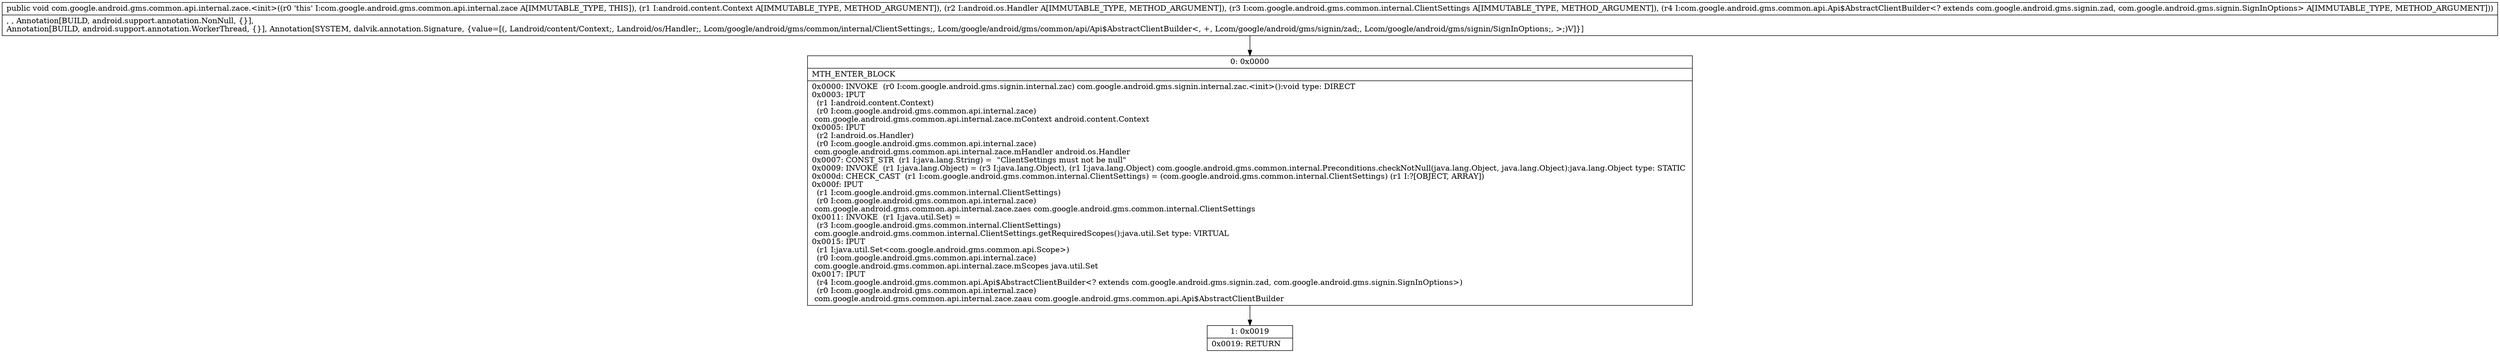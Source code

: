 digraph "CFG forcom.google.android.gms.common.api.internal.zace.\<init\>(Landroid\/content\/Context;Landroid\/os\/Handler;Lcom\/google\/android\/gms\/common\/internal\/ClientSettings;Lcom\/google\/android\/gms\/common\/api\/Api$AbstractClientBuilder;)V" {
Node_0 [shape=record,label="{0\:\ 0x0000|MTH_ENTER_BLOCK\l|0x0000: INVOKE  (r0 I:com.google.android.gms.signin.internal.zac) com.google.android.gms.signin.internal.zac.\<init\>():void type: DIRECT \l0x0003: IPUT  \l  (r1 I:android.content.Context)\l  (r0 I:com.google.android.gms.common.api.internal.zace)\l com.google.android.gms.common.api.internal.zace.mContext android.content.Context \l0x0005: IPUT  \l  (r2 I:android.os.Handler)\l  (r0 I:com.google.android.gms.common.api.internal.zace)\l com.google.android.gms.common.api.internal.zace.mHandler android.os.Handler \l0x0007: CONST_STR  (r1 I:java.lang.String) =  \"ClientSettings must not be null\" \l0x0009: INVOKE  (r1 I:java.lang.Object) = (r3 I:java.lang.Object), (r1 I:java.lang.Object) com.google.android.gms.common.internal.Preconditions.checkNotNull(java.lang.Object, java.lang.Object):java.lang.Object type: STATIC \l0x000d: CHECK_CAST  (r1 I:com.google.android.gms.common.internal.ClientSettings) = (com.google.android.gms.common.internal.ClientSettings) (r1 I:?[OBJECT, ARRAY]) \l0x000f: IPUT  \l  (r1 I:com.google.android.gms.common.internal.ClientSettings)\l  (r0 I:com.google.android.gms.common.api.internal.zace)\l com.google.android.gms.common.api.internal.zace.zaes com.google.android.gms.common.internal.ClientSettings \l0x0011: INVOKE  (r1 I:java.util.Set) = \l  (r3 I:com.google.android.gms.common.internal.ClientSettings)\l com.google.android.gms.common.internal.ClientSettings.getRequiredScopes():java.util.Set type: VIRTUAL \l0x0015: IPUT  \l  (r1 I:java.util.Set\<com.google.android.gms.common.api.Scope\>)\l  (r0 I:com.google.android.gms.common.api.internal.zace)\l com.google.android.gms.common.api.internal.zace.mScopes java.util.Set \l0x0017: IPUT  \l  (r4 I:com.google.android.gms.common.api.Api$AbstractClientBuilder\<? extends com.google.android.gms.signin.zad, com.google.android.gms.signin.SignInOptions\>)\l  (r0 I:com.google.android.gms.common.api.internal.zace)\l com.google.android.gms.common.api.internal.zace.zaau com.google.android.gms.common.api.Api$AbstractClientBuilder \l}"];
Node_1 [shape=record,label="{1\:\ 0x0019|0x0019: RETURN   \l}"];
MethodNode[shape=record,label="{public void com.google.android.gms.common.api.internal.zace.\<init\>((r0 'this' I:com.google.android.gms.common.api.internal.zace A[IMMUTABLE_TYPE, THIS]), (r1 I:android.content.Context A[IMMUTABLE_TYPE, METHOD_ARGUMENT]), (r2 I:android.os.Handler A[IMMUTABLE_TYPE, METHOD_ARGUMENT]), (r3 I:com.google.android.gms.common.internal.ClientSettings A[IMMUTABLE_TYPE, METHOD_ARGUMENT]), (r4 I:com.google.android.gms.common.api.Api$AbstractClientBuilder\<? extends com.google.android.gms.signin.zad, com.google.android.gms.signin.SignInOptions\> A[IMMUTABLE_TYPE, METHOD_ARGUMENT]))  | , , Annotation[BUILD, android.support.annotation.NonNull, \{\}], \lAnnotation[BUILD, android.support.annotation.WorkerThread, \{\}], Annotation[SYSTEM, dalvik.annotation.Signature, \{value=[(, Landroid\/content\/Context;, Landroid\/os\/Handler;, Lcom\/google\/android\/gms\/common\/internal\/ClientSettings;, Lcom\/google\/android\/gms\/common\/api\/Api$AbstractClientBuilder\<, +, Lcom\/google\/android\/gms\/signin\/zad;, Lcom\/google\/android\/gms\/signin\/SignInOptions;, \>;)V]\}]\l}"];
MethodNode -> Node_0;
Node_0 -> Node_1;
}

